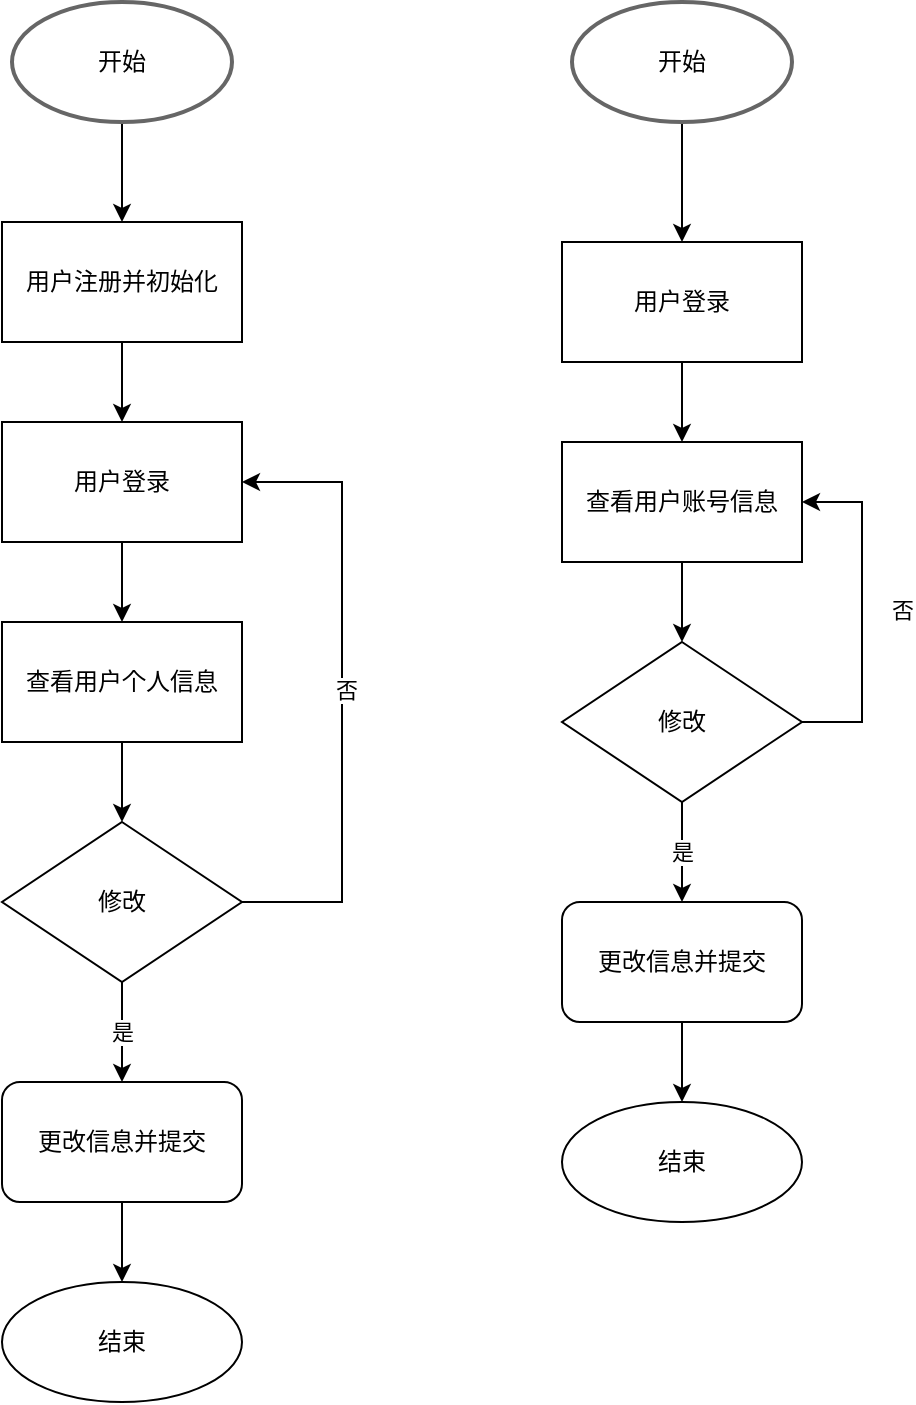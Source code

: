 <mxfile version="17.1.2" type="github">
  <diagram id="C5RBs43oDa-KdzZeNtuy" name="Page-1">
    <mxGraphModel dx="1483" dy="781" grid="1" gridSize="10" guides="1" tooltips="1" connect="1" arrows="1" fold="1" page="1" pageScale="1" pageWidth="827" pageHeight="1169" math="0" shadow="0">
      <root>
        <mxCell id="WIyWlLk6GJQsqaUBKTNV-0" />
        <mxCell id="WIyWlLk6GJQsqaUBKTNV-1" parent="WIyWlLk6GJQsqaUBKTNV-0" />
        <mxCell id="CS3lsfKDhdEos2T8vyWl-20" value="" style="edgeStyle=orthogonalEdgeStyle;rounded=0;orthogonalLoop=1;jettySize=auto;html=1;" edge="1" parent="WIyWlLk6GJQsqaUBKTNV-1" source="CS3lsfKDhdEos2T8vyWl-21" target="CS3lsfKDhdEos2T8vyWl-23">
          <mxGeometry relative="1" as="geometry" />
        </mxCell>
        <mxCell id="CS3lsfKDhdEos2T8vyWl-21" value="用户注册并初始化" style="whiteSpace=wrap;html=1;rounded=0;glass=0;strokeWidth=1;shadow=0;" vertex="1" parent="WIyWlLk6GJQsqaUBKTNV-1">
          <mxGeometry x="170" y="450" width="120" height="60" as="geometry" />
        </mxCell>
        <mxCell id="CS3lsfKDhdEos2T8vyWl-22" value="" style="edgeStyle=orthogonalEdgeStyle;rounded=0;orthogonalLoop=1;jettySize=auto;html=1;" edge="1" parent="WIyWlLk6GJQsqaUBKTNV-1" source="CS3lsfKDhdEos2T8vyWl-23" target="CS3lsfKDhdEos2T8vyWl-25">
          <mxGeometry relative="1" as="geometry" />
        </mxCell>
        <mxCell id="CS3lsfKDhdEos2T8vyWl-23" value="用户登录" style="whiteSpace=wrap;html=1;rounded=0;glass=0;strokeWidth=1;shadow=0;" vertex="1" parent="WIyWlLk6GJQsqaUBKTNV-1">
          <mxGeometry x="170" y="550" width="120" height="60" as="geometry" />
        </mxCell>
        <mxCell id="CS3lsfKDhdEos2T8vyWl-24" value="" style="edgeStyle=orthogonalEdgeStyle;rounded=0;orthogonalLoop=1;jettySize=auto;html=1;" edge="1" parent="WIyWlLk6GJQsqaUBKTNV-1" source="CS3lsfKDhdEos2T8vyWl-25" target="CS3lsfKDhdEos2T8vyWl-29">
          <mxGeometry relative="1" as="geometry" />
        </mxCell>
        <mxCell id="CS3lsfKDhdEos2T8vyWl-25" value="查看用户个人信息" style="whiteSpace=wrap;html=1;rounded=0;glass=0;strokeWidth=1;shadow=0;" vertex="1" parent="WIyWlLk6GJQsqaUBKTNV-1">
          <mxGeometry x="170" y="650" width="120" height="60" as="geometry" />
        </mxCell>
        <mxCell id="CS3lsfKDhdEos2T8vyWl-26" value="是" style="edgeStyle=orthogonalEdgeStyle;rounded=0;orthogonalLoop=1;jettySize=auto;html=1;" edge="1" parent="WIyWlLk6GJQsqaUBKTNV-1" source="CS3lsfKDhdEos2T8vyWl-29" target="CS3lsfKDhdEos2T8vyWl-31">
          <mxGeometry relative="1" as="geometry" />
        </mxCell>
        <mxCell id="CS3lsfKDhdEos2T8vyWl-27" style="edgeStyle=orthogonalEdgeStyle;rounded=0;orthogonalLoop=1;jettySize=auto;html=1;entryX=1;entryY=0.5;entryDx=0;entryDy=0;" edge="1" parent="WIyWlLk6GJQsqaUBKTNV-1" source="CS3lsfKDhdEos2T8vyWl-29" target="CS3lsfKDhdEos2T8vyWl-23">
          <mxGeometry relative="1" as="geometry">
            <Array as="points">
              <mxPoint x="340" y="790" />
              <mxPoint x="340" y="580" />
            </Array>
          </mxGeometry>
        </mxCell>
        <mxCell id="CS3lsfKDhdEos2T8vyWl-28" value="否" style="edgeLabel;html=1;align=center;verticalAlign=middle;resizable=0;points=[];" vertex="1" connectable="0" parent="CS3lsfKDhdEos2T8vyWl-27">
          <mxGeometry x="0.009" y="-2" relative="1" as="geometry">
            <mxPoint as="offset" />
          </mxGeometry>
        </mxCell>
        <mxCell id="CS3lsfKDhdEos2T8vyWl-29" value="修改" style="rhombus;whiteSpace=wrap;html=1;rounded=0;glass=0;strokeWidth=1;shadow=0;" vertex="1" parent="WIyWlLk6GJQsqaUBKTNV-1">
          <mxGeometry x="170" y="750" width="120" height="80" as="geometry" />
        </mxCell>
        <mxCell id="CS3lsfKDhdEos2T8vyWl-30" value="" style="edgeStyle=orthogonalEdgeStyle;rounded=0;orthogonalLoop=1;jettySize=auto;html=1;" edge="1" parent="WIyWlLk6GJQsqaUBKTNV-1" source="CS3lsfKDhdEos2T8vyWl-31" target="CS3lsfKDhdEos2T8vyWl-32">
          <mxGeometry relative="1" as="geometry" />
        </mxCell>
        <mxCell id="CS3lsfKDhdEos2T8vyWl-31" value="更改信息并提交" style="whiteSpace=wrap;html=1;rounded=1;glass=0;strokeWidth=1;shadow=0;" vertex="1" parent="WIyWlLk6GJQsqaUBKTNV-1">
          <mxGeometry x="170" y="880" width="120" height="60" as="geometry" />
        </mxCell>
        <mxCell id="CS3lsfKDhdEos2T8vyWl-32" value="结束" style="ellipse;whiteSpace=wrap;html=1;rounded=1;glass=0;strokeWidth=1;shadow=0;" vertex="1" parent="WIyWlLk6GJQsqaUBKTNV-1">
          <mxGeometry x="170" y="980" width="120" height="60" as="geometry" />
        </mxCell>
        <mxCell id="CS3lsfKDhdEos2T8vyWl-54" value="" style="edgeStyle=orthogonalEdgeStyle;rounded=0;orthogonalLoop=1;jettySize=auto;html=1;" edge="1" parent="WIyWlLk6GJQsqaUBKTNV-1" source="CS3lsfKDhdEos2T8vyWl-53" target="CS3lsfKDhdEos2T8vyWl-21">
          <mxGeometry relative="1" as="geometry" />
        </mxCell>
        <mxCell id="CS3lsfKDhdEos2T8vyWl-53" value="开始" style="strokeWidth=2;html=1;shape=mxgraph.flowchart.start_1;whiteSpace=wrap;strokeColor=#666666;" vertex="1" parent="WIyWlLk6GJQsqaUBKTNV-1">
          <mxGeometry x="175" y="340" width="110" height="60" as="geometry" />
        </mxCell>
        <mxCell id="CS3lsfKDhdEos2T8vyWl-87" value="" style="edgeStyle=orthogonalEdgeStyle;rounded=0;orthogonalLoop=1;jettySize=auto;html=1;" edge="1" parent="WIyWlLk6GJQsqaUBKTNV-1" source="CS3lsfKDhdEos2T8vyWl-88" target="CS3lsfKDhdEos2T8vyWl-90">
          <mxGeometry relative="1" as="geometry" />
        </mxCell>
        <mxCell id="CS3lsfKDhdEos2T8vyWl-88" value="用户登录" style="whiteSpace=wrap;html=1;rounded=0;glass=0;strokeWidth=1;shadow=0;" vertex="1" parent="WIyWlLk6GJQsqaUBKTNV-1">
          <mxGeometry x="450" y="460" width="120" height="60" as="geometry" />
        </mxCell>
        <mxCell id="CS3lsfKDhdEos2T8vyWl-89" value="" style="edgeStyle=orthogonalEdgeStyle;rounded=0;orthogonalLoop=1;jettySize=auto;html=1;" edge="1" parent="WIyWlLk6GJQsqaUBKTNV-1" source="CS3lsfKDhdEos2T8vyWl-90" target="CS3lsfKDhdEos2T8vyWl-94">
          <mxGeometry relative="1" as="geometry" />
        </mxCell>
        <mxCell id="CS3lsfKDhdEos2T8vyWl-90" value="查看用户账号信息" style="whiteSpace=wrap;html=1;rounded=0;glass=0;strokeWidth=1;shadow=0;" vertex="1" parent="WIyWlLk6GJQsqaUBKTNV-1">
          <mxGeometry x="450" y="560" width="120" height="60" as="geometry" />
        </mxCell>
        <mxCell id="CS3lsfKDhdEos2T8vyWl-91" value="是" style="edgeStyle=orthogonalEdgeStyle;rounded=0;orthogonalLoop=1;jettySize=auto;html=1;" edge="1" parent="WIyWlLk6GJQsqaUBKTNV-1" source="CS3lsfKDhdEos2T8vyWl-94" target="CS3lsfKDhdEos2T8vyWl-96">
          <mxGeometry relative="1" as="geometry" />
        </mxCell>
        <mxCell id="CS3lsfKDhdEos2T8vyWl-92" style="edgeStyle=orthogonalEdgeStyle;rounded=0;orthogonalLoop=1;jettySize=auto;html=1;entryX=1;entryY=0.5;entryDx=0;entryDy=0;" edge="1" parent="WIyWlLk6GJQsqaUBKTNV-1" source="CS3lsfKDhdEos2T8vyWl-94" target="CS3lsfKDhdEos2T8vyWl-90">
          <mxGeometry relative="1" as="geometry">
            <Array as="points">
              <mxPoint x="600" y="700.0" />
              <mxPoint x="600" y="590" />
            </Array>
          </mxGeometry>
        </mxCell>
        <mxCell id="CS3lsfKDhdEos2T8vyWl-93" value="否" style="edgeLabel;html=1;align=center;verticalAlign=middle;resizable=0;points=[];" vertex="1" connectable="0" parent="CS3lsfKDhdEos2T8vyWl-92">
          <mxGeometry x="0.009" y="-2" relative="1" as="geometry">
            <mxPoint x="18" as="offset" />
          </mxGeometry>
        </mxCell>
        <mxCell id="CS3lsfKDhdEos2T8vyWl-94" value="修改" style="rhombus;whiteSpace=wrap;html=1;rounded=0;glass=0;strokeWidth=1;shadow=0;" vertex="1" parent="WIyWlLk6GJQsqaUBKTNV-1">
          <mxGeometry x="450" y="660" width="120" height="80" as="geometry" />
        </mxCell>
        <mxCell id="CS3lsfKDhdEos2T8vyWl-95" value="" style="edgeStyle=orthogonalEdgeStyle;rounded=0;orthogonalLoop=1;jettySize=auto;html=1;" edge="1" parent="WIyWlLk6GJQsqaUBKTNV-1" source="CS3lsfKDhdEos2T8vyWl-96" target="CS3lsfKDhdEos2T8vyWl-97">
          <mxGeometry relative="1" as="geometry" />
        </mxCell>
        <mxCell id="CS3lsfKDhdEos2T8vyWl-96" value="更改信息并提交" style="whiteSpace=wrap;html=1;rounded=1;glass=0;strokeWidth=1;shadow=0;" vertex="1" parent="WIyWlLk6GJQsqaUBKTNV-1">
          <mxGeometry x="450" y="790" width="120" height="60" as="geometry" />
        </mxCell>
        <mxCell id="CS3lsfKDhdEos2T8vyWl-97" value="结束" style="ellipse;whiteSpace=wrap;html=1;rounded=1;glass=0;strokeWidth=1;shadow=0;" vertex="1" parent="WIyWlLk6GJQsqaUBKTNV-1">
          <mxGeometry x="450" y="890" width="120" height="60" as="geometry" />
        </mxCell>
        <mxCell id="CS3lsfKDhdEos2T8vyWl-100" value="" style="edgeStyle=orthogonalEdgeStyle;rounded=0;orthogonalLoop=1;jettySize=auto;html=1;" edge="1" parent="WIyWlLk6GJQsqaUBKTNV-1" source="CS3lsfKDhdEos2T8vyWl-99" target="CS3lsfKDhdEos2T8vyWl-88">
          <mxGeometry relative="1" as="geometry" />
        </mxCell>
        <mxCell id="CS3lsfKDhdEos2T8vyWl-99" value="开始" style="strokeWidth=2;html=1;shape=mxgraph.flowchart.start_1;whiteSpace=wrap;strokeColor=#666666;" vertex="1" parent="WIyWlLk6GJQsqaUBKTNV-1">
          <mxGeometry x="455" y="340" width="110" height="60" as="geometry" />
        </mxCell>
      </root>
    </mxGraphModel>
  </diagram>
</mxfile>
